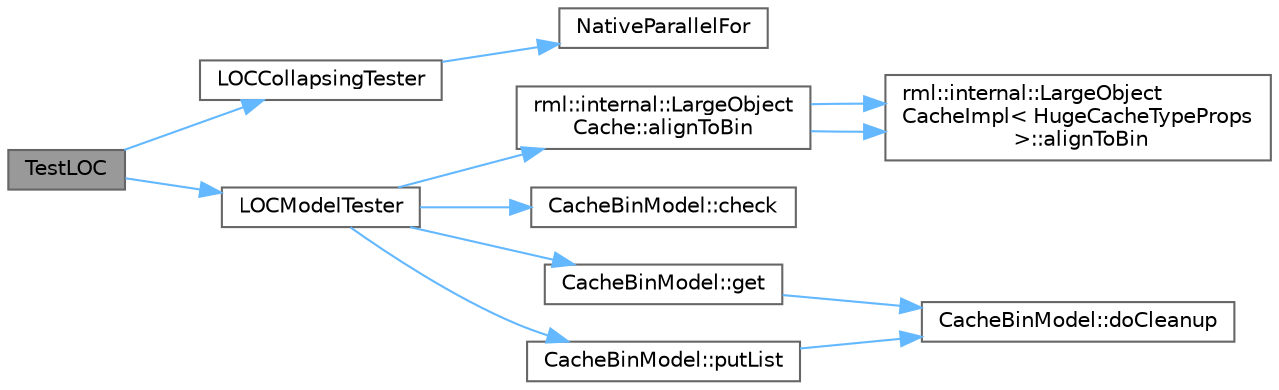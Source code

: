 digraph "TestLOC"
{
 // LATEX_PDF_SIZE
  bgcolor="transparent";
  edge [fontname=Helvetica,fontsize=10,labelfontname=Helvetica,labelfontsize=10];
  node [fontname=Helvetica,fontsize=10,shape=box,height=0.2,width=0.4];
  rankdir="LR";
  Node1 [id="Node000001",label="TestLOC",height=0.2,width=0.4,color="gray40", fillcolor="grey60", style="filled", fontcolor="black",tooltip=" "];
  Node1 -> Node2 [id="edge1_Node000001_Node000002",color="steelblue1",style="solid",tooltip=" "];
  Node2 [id="Node000002",label="LOCCollapsingTester",height=0.2,width=0.4,color="grey40", fillcolor="white", style="filled",URL="$test__malloc__whitebox_8cpp.html#ad2757d143c59dae7d1c3eb92dc66f481",tooltip=" "];
  Node2 -> Node3 [id="edge2_Node000002_Node000003",color="steelblue1",style="solid",tooltip=" "];
  Node3 [id="Node000003",label="NativeParallelFor",height=0.2,width=0.4,color="grey40", fillcolor="white", style="filled",URL="$harness_8h.html#ad5b2c9cf4e169014b7919debb3c91d45",tooltip="Execute body(i) in parallel for i in the interval [0,n)."];
  Node1 -> Node4 [id="edge3_Node000001_Node000004",color="steelblue1",style="solid",tooltip=" "];
  Node4 [id="Node000004",label="LOCModelTester",height=0.2,width=0.4,color="grey40", fillcolor="white", style="filled",URL="$test__malloc__whitebox_8cpp.html#a89cf054e962e8947013257cdc8116ae1",tooltip=" "];
  Node4 -> Node5 [id="edge4_Node000004_Node000005",color="steelblue1",style="solid",tooltip=" "];
  Node5 [id="Node000005",label="rml::internal::LargeObject\lCache::alignToBin",height=0.2,width=0.4,color="grey40", fillcolor="white", style="filled",URL="$classrml_1_1internal_1_1_large_object_cache.html#a60b70cf5fd394c20459885fa6f093cb2",tooltip=" "];
  Node5 -> Node6 [id="edge5_Node000005_Node000006",color="steelblue1",style="solid",tooltip=" "];
  Node6 [id="Node000006",label="rml::internal::LargeObject\lCacheImpl\< HugeCacheTypeProps\l \>::alignToBin",height=0.2,width=0.4,color="grey40", fillcolor="white", style="filled",URL="$classrml_1_1internal_1_1_large_object_cache_impl.html#a01f6ac36f886dfe3a705818b82f739ed",tooltip=" "];
  Node5 -> Node6 [id="edge6_Node000005_Node000006",color="steelblue1",style="solid",tooltip=" "];
  Node4 -> Node7 [id="edge7_Node000004_Node000007",color="steelblue1",style="solid",tooltip=" "];
  Node7 [id="Node000007",label="CacheBinModel::check",height=0.2,width=0.4,color="grey40", fillcolor="white", style="filled",URL="$class_cache_bin_model.html#a7b1a4f0f401b4a8ee3a56af67a06497d",tooltip=" "];
  Node4 -> Node8 [id="edge8_Node000004_Node000008",color="steelblue1",style="solid",tooltip=" "];
  Node8 [id="Node000008",label="CacheBinModel::get",height=0.2,width=0.4,color="grey40", fillcolor="white", style="filled",URL="$class_cache_bin_model.html#aa5884166e73a9a280f3ae13793e9e24d",tooltip=" "];
  Node8 -> Node9 [id="edge9_Node000008_Node000009",color="steelblue1",style="solid",tooltip=" "];
  Node9 [id="Node000009",label="CacheBinModel::doCleanup",height=0.2,width=0.4,color="grey40", fillcolor="white", style="filled",URL="$class_cache_bin_model.html#a2bdde8c4363d726d5ef1744181498b13",tooltip=" "];
  Node4 -> Node10 [id="edge10_Node000004_Node000010",color="steelblue1",style="solid",tooltip=" "];
  Node10 [id="Node000010",label="CacheBinModel::putList",height=0.2,width=0.4,color="grey40", fillcolor="white", style="filled",URL="$class_cache_bin_model.html#ab2461fdd3cb66c04a5d268a148d46df4",tooltip=" "];
  Node10 -> Node9 [id="edge11_Node000010_Node000009",color="steelblue1",style="solid",tooltip=" "];
}
